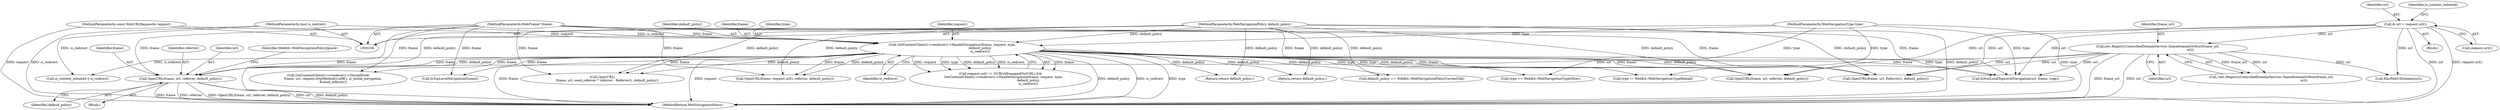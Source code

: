 digraph "0_Chrome_0a57375ad73780e61e1770a9d88b0529b0dbd33b@pointer" {
"1000201" [label="(Call,OpenURL(frame, url, referrer, default_policy))"];
"1000120" [label="(Call,GetContentClient()->renderer()->HandleNavigation(frame, request, type,\n                                                       default_policy,\n                                                       is_redirect))"];
"1000107" [label="(MethodParameterIn,WebFrame* frame)"];
"1000108" [label="(MethodParameterIn,const WebURLRequest& request)"];
"1000109" [label="(MethodParameterIn,WebNavigationType type)"];
"1000111" [label="(MethodParameterIn,WebNavigationPolicy default_policy)"];
"1000112" [label="(MethodParameterIn,bool is_redirect)"];
"1000194" [label="(Call,net::RegistryControlledDomainService::SameDomainOrHost(frame_url,\n                                                                url))"];
"1000156" [label="(Call,& url = request.url())"];
"1000182" [label="(Call,is_content_initiated || is_redirect)"];
"1000196" [label="(Identifier,url)"];
"1000330" [label="(Call,GetContentClient()->renderer()->ShouldFork(\n          frame, url, request.httpMethod().utf8(), is_initial_navigation,\n          &send_referrer))"];
"1000122" [label="(Identifier,request)"];
"1000232" [label="(Call,IsTopLevelNavigation(frame))"];
"1000194" [label="(Call,net::RegistryControlledDomainService::SameDomainOrHost(frame_url,\n                                                                url))"];
"1000386" [label="(Call,OpenURL(frame, url, Referrer(), default_policy))"];
"1000205" [label="(Identifier,default_policy)"];
"1000380" [label="(Call,type == WebKit::WebNavigationTypeOther)"];
"1000157" [label="(Identifier,url)"];
"1000111" [label="(MethodParameterIn,WebNavigationPolicy default_policy)"];
"1000204" [label="(Identifier,referrer)"];
"1000109" [label="(MethodParameterIn,WebNavigationType type)"];
"1000340" [label="(Call,OpenURL(\n          frame, url, send_referrer ? referrer : Referrer(), default_policy))"];
"1000120" [label="(Call,GetContentClient()->renderer()->HandleNavigation(frame, request, type,\n                                                       default_policy,\n                                                       is_redirect))"];
"1000113" [label="(Block,)"];
"1000161" [label="(Identifier,is_content_initiated)"];
"1000156" [label="(Call,& url = request.url())"];
"1000108" [label="(MethodParameterIn,const WebURLRequest& request)"];
"1000203" [label="(Identifier,url)"];
"1000200" [label="(Block,)"];
"1000296" [label="(Call,type != WebKit::WebNavigationTypeReload)"];
"1000393" [label="(Return,return default_policy;)"];
"1000124" [label="(Identifier,default_policy)"];
"1000245" [label="(Call,OpenURL(frame, url, referrer, default_policy))"];
"1000153" [label="(Return,return default_policy;)"];
"1000207" [label="(Identifier,WebKit::WebNavigationPolicyIgnore)"];
"1000107" [label="(MethodParameterIn,WebFrame* frame)"];
"1000125" [label="(Identifier,is_redirect)"];
"1000112" [label="(MethodParameterIn,bool is_redirect)"];
"1000377" [label="(Call,default_policy == WebKit::WebNavigationPolicyCurrentTab)"];
"1000202" [label="(Identifier,frame)"];
"1000282" [label="(Call,HasWebUIScheme(url))"];
"1000195" [label="(Identifier,frame_url)"];
"1000201" [label="(Call,OpenURL(frame, url, referrer, default_policy))"];
"1000115" [label="(Call,request.url() != GURL(kSwappedOutURL) &&\n      GetContentClient()->renderer()->HandleNavigation(frame, request, type,\n                                                       default_policy,\n                                                       is_redirect))"];
"1000218" [label="(Call,IsNonLocalTopLevelNavigation(url, frame, type))"];
"1000395" [label="(MethodReturn,WebNavigationPolicy)"];
"1000158" [label="(Call,request.url())"];
"1000193" [label="(Call,!net::RegistryControlledDomainService::SameDomainOrHost(frame_url,\n                                                                url))"];
"1000121" [label="(Identifier,frame)"];
"1000123" [label="(Identifier,type)"];
"1000144" [label="(Call,OpenURL(frame, request.url(), referrer, default_policy))"];
"1000201" -> "1000200"  [label="AST: "];
"1000201" -> "1000205"  [label="CFG: "];
"1000202" -> "1000201"  [label="AST: "];
"1000203" -> "1000201"  [label="AST: "];
"1000204" -> "1000201"  [label="AST: "];
"1000205" -> "1000201"  [label="AST: "];
"1000207" -> "1000201"  [label="CFG: "];
"1000201" -> "1000395"  [label="DDG: OpenURL(frame, url, referrer, default_policy)"];
"1000201" -> "1000395"  [label="DDG: url"];
"1000201" -> "1000395"  [label="DDG: default_policy"];
"1000201" -> "1000395"  [label="DDG: frame"];
"1000201" -> "1000395"  [label="DDG: referrer"];
"1000120" -> "1000201"  [label="DDG: frame"];
"1000120" -> "1000201"  [label="DDG: default_policy"];
"1000107" -> "1000201"  [label="DDG: frame"];
"1000194" -> "1000201"  [label="DDG: url"];
"1000111" -> "1000201"  [label="DDG: default_policy"];
"1000120" -> "1000115"  [label="AST: "];
"1000120" -> "1000125"  [label="CFG: "];
"1000121" -> "1000120"  [label="AST: "];
"1000122" -> "1000120"  [label="AST: "];
"1000123" -> "1000120"  [label="AST: "];
"1000124" -> "1000120"  [label="AST: "];
"1000125" -> "1000120"  [label="AST: "];
"1000115" -> "1000120"  [label="CFG: "];
"1000120" -> "1000395"  [label="DDG: is_redirect"];
"1000120" -> "1000395"  [label="DDG: type"];
"1000120" -> "1000395"  [label="DDG: frame"];
"1000120" -> "1000395"  [label="DDG: request"];
"1000120" -> "1000395"  [label="DDG: default_policy"];
"1000120" -> "1000115"  [label="DDG: frame"];
"1000120" -> "1000115"  [label="DDG: request"];
"1000120" -> "1000115"  [label="DDG: type"];
"1000120" -> "1000115"  [label="DDG: default_policy"];
"1000120" -> "1000115"  [label="DDG: is_redirect"];
"1000107" -> "1000120"  [label="DDG: frame"];
"1000108" -> "1000120"  [label="DDG: request"];
"1000109" -> "1000120"  [label="DDG: type"];
"1000111" -> "1000120"  [label="DDG: default_policy"];
"1000112" -> "1000120"  [label="DDG: is_redirect"];
"1000120" -> "1000144"  [label="DDG: frame"];
"1000120" -> "1000144"  [label="DDG: default_policy"];
"1000120" -> "1000153"  [label="DDG: default_policy"];
"1000120" -> "1000182"  [label="DDG: is_redirect"];
"1000120" -> "1000218"  [label="DDG: frame"];
"1000120" -> "1000218"  [label="DDG: type"];
"1000120" -> "1000232"  [label="DDG: frame"];
"1000120" -> "1000245"  [label="DDG: frame"];
"1000120" -> "1000245"  [label="DDG: default_policy"];
"1000120" -> "1000296"  [label="DDG: type"];
"1000120" -> "1000330"  [label="DDG: frame"];
"1000120" -> "1000340"  [label="DDG: frame"];
"1000120" -> "1000340"  [label="DDG: default_policy"];
"1000120" -> "1000377"  [label="DDG: default_policy"];
"1000120" -> "1000380"  [label="DDG: type"];
"1000120" -> "1000386"  [label="DDG: frame"];
"1000120" -> "1000386"  [label="DDG: default_policy"];
"1000120" -> "1000393"  [label="DDG: default_policy"];
"1000107" -> "1000106"  [label="AST: "];
"1000107" -> "1000395"  [label="DDG: frame"];
"1000107" -> "1000144"  [label="DDG: frame"];
"1000107" -> "1000218"  [label="DDG: frame"];
"1000107" -> "1000232"  [label="DDG: frame"];
"1000107" -> "1000245"  [label="DDG: frame"];
"1000107" -> "1000330"  [label="DDG: frame"];
"1000107" -> "1000340"  [label="DDG: frame"];
"1000107" -> "1000386"  [label="DDG: frame"];
"1000108" -> "1000106"  [label="AST: "];
"1000108" -> "1000395"  [label="DDG: request"];
"1000109" -> "1000106"  [label="AST: "];
"1000109" -> "1000395"  [label="DDG: type"];
"1000109" -> "1000218"  [label="DDG: type"];
"1000109" -> "1000296"  [label="DDG: type"];
"1000109" -> "1000380"  [label="DDG: type"];
"1000111" -> "1000106"  [label="AST: "];
"1000111" -> "1000395"  [label="DDG: default_policy"];
"1000111" -> "1000144"  [label="DDG: default_policy"];
"1000111" -> "1000153"  [label="DDG: default_policy"];
"1000111" -> "1000245"  [label="DDG: default_policy"];
"1000111" -> "1000340"  [label="DDG: default_policy"];
"1000111" -> "1000377"  [label="DDG: default_policy"];
"1000111" -> "1000386"  [label="DDG: default_policy"];
"1000111" -> "1000393"  [label="DDG: default_policy"];
"1000112" -> "1000106"  [label="AST: "];
"1000112" -> "1000395"  [label="DDG: is_redirect"];
"1000112" -> "1000182"  [label="DDG: is_redirect"];
"1000194" -> "1000193"  [label="AST: "];
"1000194" -> "1000196"  [label="CFG: "];
"1000195" -> "1000194"  [label="AST: "];
"1000196" -> "1000194"  [label="AST: "];
"1000193" -> "1000194"  [label="CFG: "];
"1000194" -> "1000395"  [label="DDG: frame_url"];
"1000194" -> "1000395"  [label="DDG: url"];
"1000194" -> "1000193"  [label="DDG: frame_url"];
"1000194" -> "1000193"  [label="DDG: url"];
"1000156" -> "1000194"  [label="DDG: url"];
"1000194" -> "1000218"  [label="DDG: url"];
"1000194" -> "1000245"  [label="DDG: url"];
"1000194" -> "1000282"  [label="DDG: url"];
"1000194" -> "1000386"  [label="DDG: url"];
"1000156" -> "1000113"  [label="AST: "];
"1000156" -> "1000158"  [label="CFG: "];
"1000157" -> "1000156"  [label="AST: "];
"1000158" -> "1000156"  [label="AST: "];
"1000161" -> "1000156"  [label="CFG: "];
"1000156" -> "1000395"  [label="DDG: url"];
"1000156" -> "1000395"  [label="DDG: request.url()"];
"1000156" -> "1000218"  [label="DDG: url"];
"1000156" -> "1000245"  [label="DDG: url"];
"1000156" -> "1000282"  [label="DDG: url"];
"1000156" -> "1000386"  [label="DDG: url"];
}
